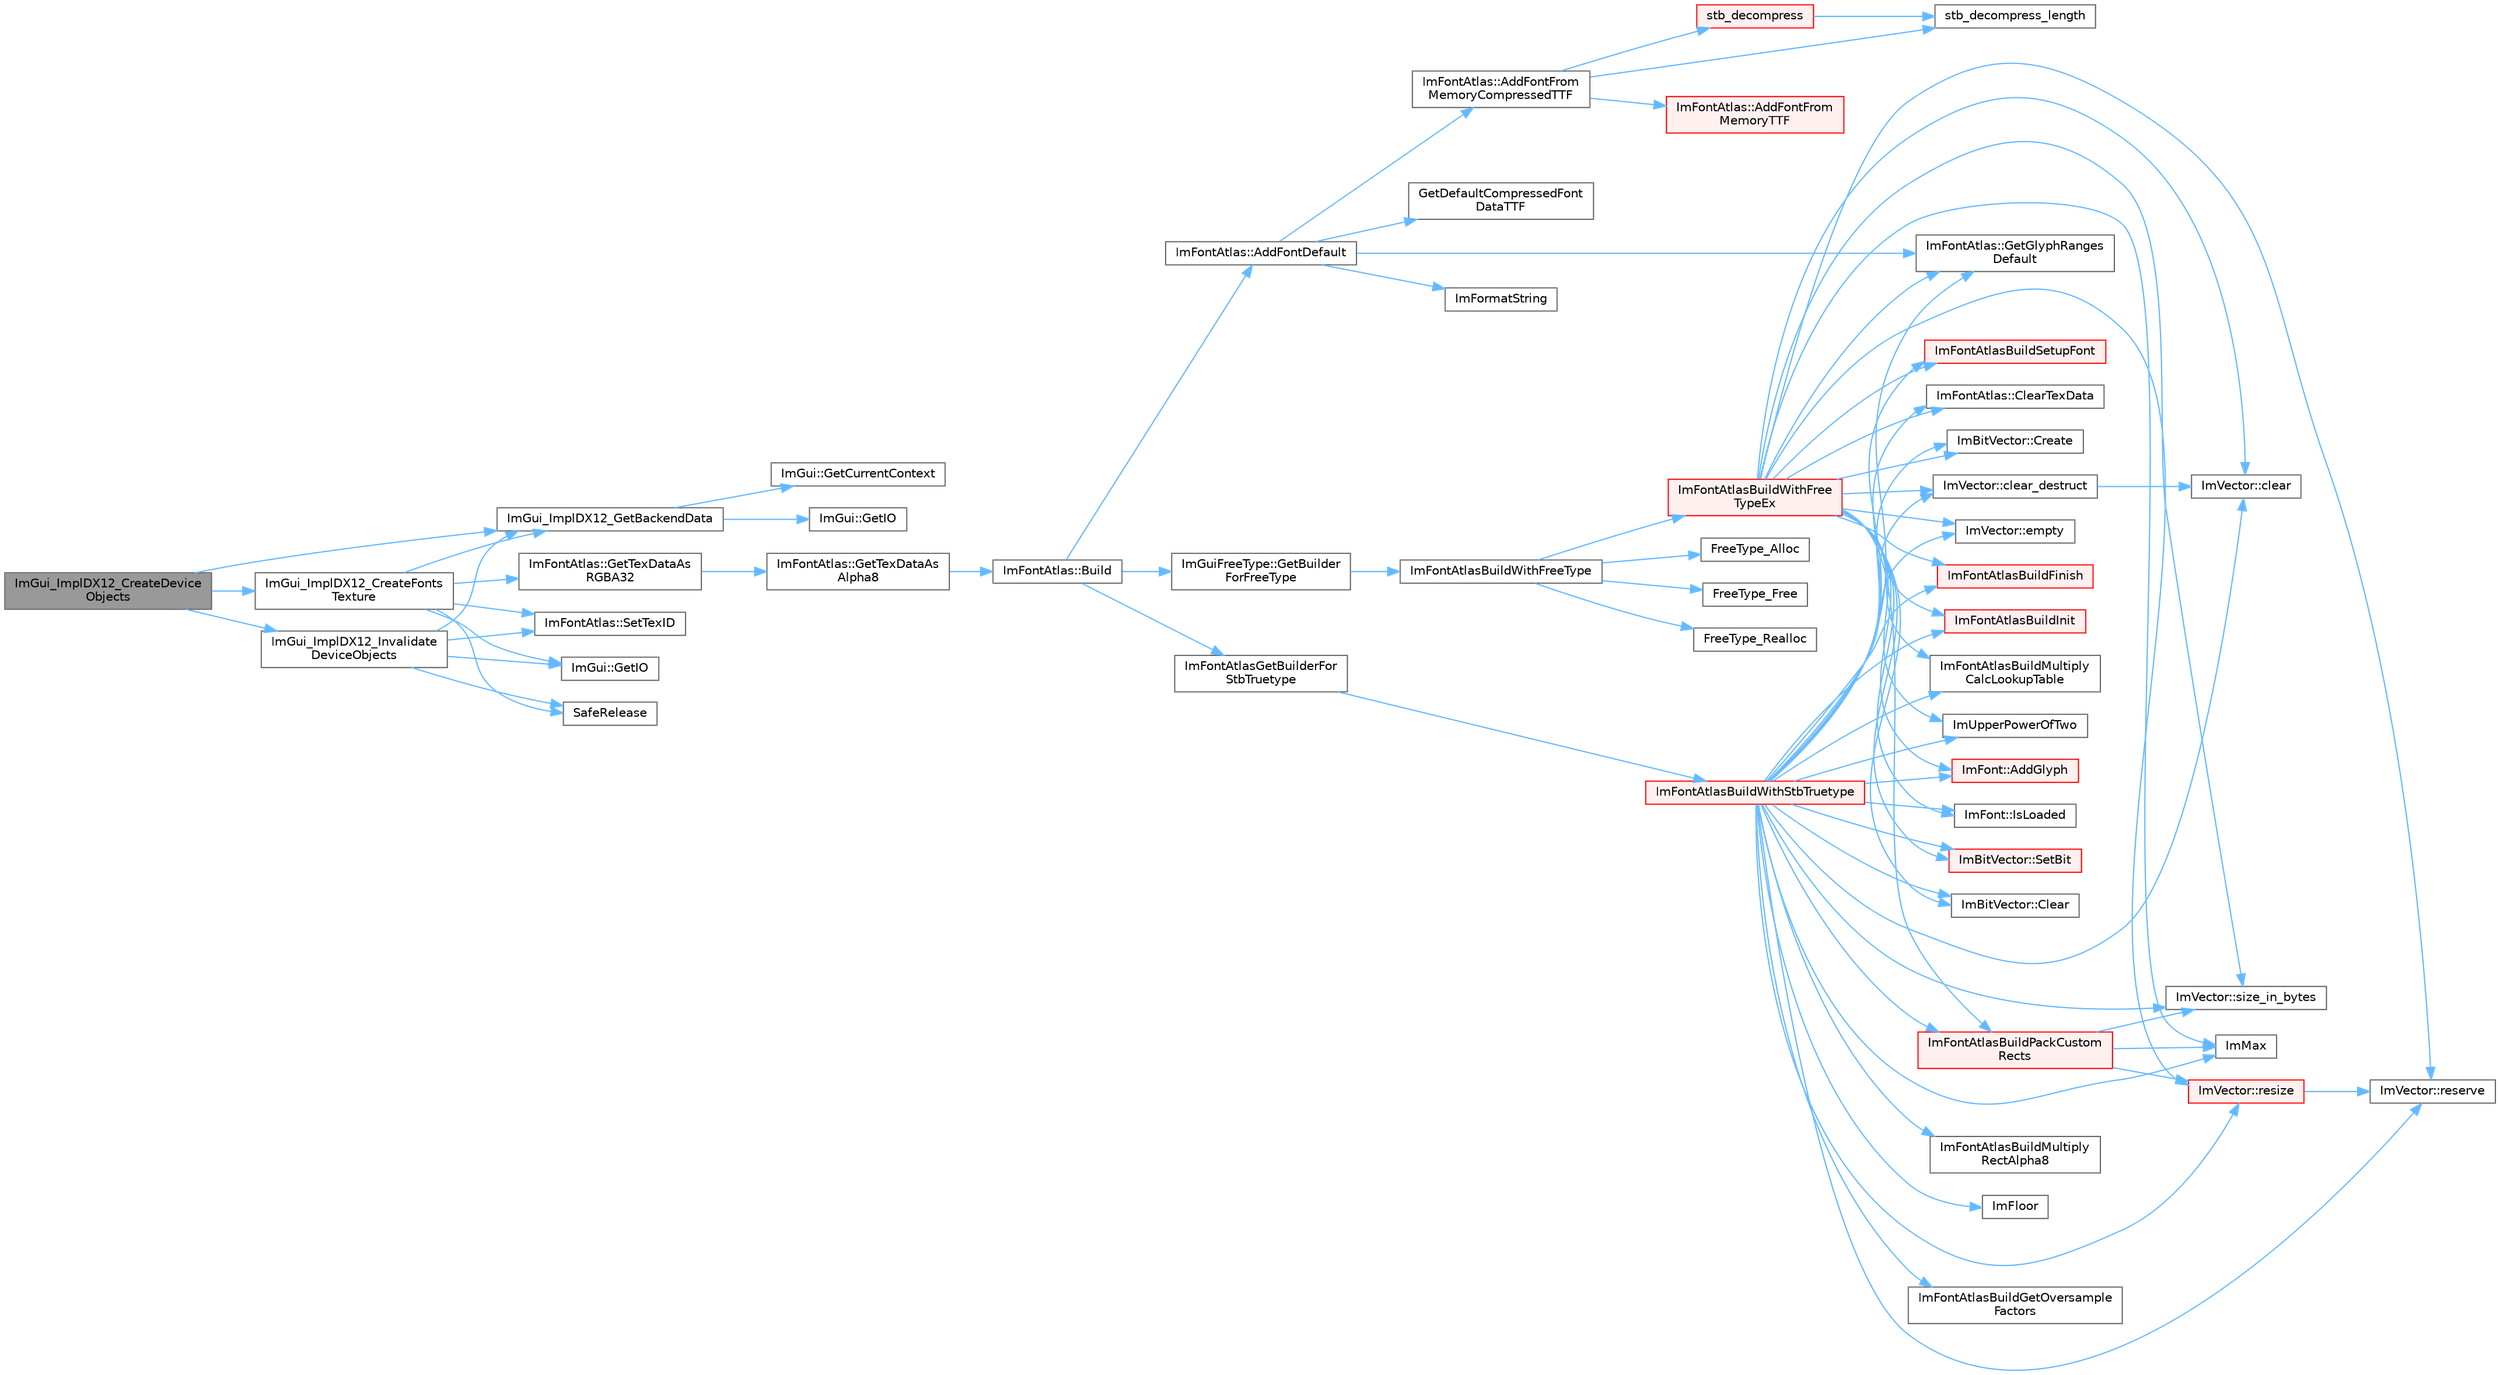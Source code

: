 digraph "ImGui_ImplDX12_CreateDeviceObjects"
{
 // LATEX_PDF_SIZE
  bgcolor="transparent";
  edge [fontname=Helvetica,fontsize=10,labelfontname=Helvetica,labelfontsize=10];
  node [fontname=Helvetica,fontsize=10,shape=box,height=0.2,width=0.4];
  rankdir="LR";
  Node1 [id="Node000001",label="ImGui_ImplDX12_CreateDevice\lObjects",height=0.2,width=0.4,color="gray40", fillcolor="grey60", style="filled", fontcolor="black",tooltip=" "];
  Node1 -> Node2 [id="edge82_Node000001_Node000002",color="steelblue1",style="solid",tooltip=" "];
  Node2 [id="Node000002",label="ImGui_ImplDX12_CreateFonts\lTexture",height=0.2,width=0.4,color="grey40", fillcolor="white", style="filled",URL="$imgui__impl__dx12_8cpp.html#a319088f79d43ba230869d9ce33ecee12",tooltip=" "];
  Node2 -> Node3 [id="edge83_Node000002_Node000003",color="steelblue1",style="solid",tooltip=" "];
  Node3 [id="Node000003",label="ImGui::GetIO",height=0.2,width=0.4,color="grey40", fillcolor="white", style="filled",URL="$namespace_im_gui.html#a3179e560812f878f3961ce803a5d9302",tooltip=" "];
  Node2 -> Node4 [id="edge84_Node000002_Node000004",color="steelblue1",style="solid",tooltip=" "];
  Node4 [id="Node000004",label="ImFontAtlas::GetTexDataAs\lRGBA32",height=0.2,width=0.4,color="grey40", fillcolor="white", style="filled",URL="$struct_im_font_atlas.html#a8abb0c4e67ebb38249d4df71218c4eec",tooltip=" "];
  Node4 -> Node5 [id="edge85_Node000004_Node000005",color="steelblue1",style="solid",tooltip=" "];
  Node5 [id="Node000005",label="ImFontAtlas::GetTexDataAs\lAlpha8",height=0.2,width=0.4,color="grey40", fillcolor="white", style="filled",URL="$struct_im_font_atlas.html#aeff1a1044a1ab68d8f27bb2819cd9f44",tooltip=" "];
  Node5 -> Node6 [id="edge86_Node000005_Node000006",color="steelblue1",style="solid",tooltip=" "];
  Node6 [id="Node000006",label="ImFontAtlas::Build",height=0.2,width=0.4,color="grey40", fillcolor="white", style="filled",URL="$struct_im_font_atlas.html#a81e39e30dffa4dd7e458a53297451e27",tooltip=" "];
  Node6 -> Node7 [id="edge87_Node000006_Node000007",color="steelblue1",style="solid",tooltip=" "];
  Node7 [id="Node000007",label="ImFontAtlas::AddFontDefault",height=0.2,width=0.4,color="grey40", fillcolor="white", style="filled",URL="$struct_im_font_atlas.html#a9d2b4a94579bf603a0d2662cd8348cbd",tooltip=" "];
  Node7 -> Node8 [id="edge88_Node000007_Node000008",color="steelblue1",style="solid",tooltip=" "];
  Node8 [id="Node000008",label="ImFontAtlas::AddFontFrom\lMemoryCompressedTTF",height=0.2,width=0.4,color="grey40", fillcolor="white", style="filled",URL="$struct_im_font_atlas.html#a478ffa07777bf990ade02889e15a21ab",tooltip=" "];
  Node8 -> Node9 [id="edge89_Node000008_Node000009",color="steelblue1",style="solid",tooltip=" "];
  Node9 [id="Node000009",label="ImFontAtlas::AddFontFrom\lMemoryTTF",height=0.2,width=0.4,color="red", fillcolor="#FFF0F0", style="filled",URL="$struct_im_font_atlas.html#a95eec9b791e9c509180030f8176406ff",tooltip=" "];
  Node8 -> Node14 [id="edge90_Node000008_Node000014",color="steelblue1",style="solid",tooltip=" "];
  Node14 [id="Node000014",label="stb_decompress",height=0.2,width=0.4,color="red", fillcolor="#FFF0F0", style="filled",URL="$imgui__draw_8cpp.html#a23f899d930c93d351569ee83cf920570",tooltip=" "];
  Node14 -> Node16 [id="edge91_Node000014_Node000016",color="steelblue1",style="solid",tooltip=" "];
  Node16 [id="Node000016",label="stb_decompress_length",height=0.2,width=0.4,color="grey40", fillcolor="white", style="filled",URL="$imgui__draw_8cpp.html#a5a5301def23b33e2156ac79a8b65c69b",tooltip=" "];
  Node8 -> Node16 [id="edge92_Node000008_Node000016",color="steelblue1",style="solid",tooltip=" "];
  Node7 -> Node20 [id="edge93_Node000007_Node000020",color="steelblue1",style="solid",tooltip=" "];
  Node20 [id="Node000020",label="GetDefaultCompressedFont\lDataTTF",height=0.2,width=0.4,color="grey40", fillcolor="white", style="filled",URL="$imgui__draw_8cpp.html#abc3b462ef2c5ef511d4f7231e3d9b853",tooltip=" "];
  Node7 -> Node21 [id="edge94_Node000007_Node000021",color="steelblue1",style="solid",tooltip=" "];
  Node21 [id="Node000021",label="ImFontAtlas::GetGlyphRanges\lDefault",height=0.2,width=0.4,color="grey40", fillcolor="white", style="filled",URL="$struct_im_font_atlas.html#adec0df140eb1dc01c2a22a5253d62820",tooltip=" "];
  Node7 -> Node22 [id="edge95_Node000007_Node000022",color="steelblue1",style="solid",tooltip=" "];
  Node22 [id="Node000022",label="ImFormatString",height=0.2,width=0.4,color="grey40", fillcolor="white", style="filled",URL="$imgui_8cpp.html#a75ccaf7d676b1f567ba888ae42ac3809",tooltip=" "];
  Node6 -> Node23 [id="edge96_Node000006_Node000023",color="steelblue1",style="solid",tooltip=" "];
  Node23 [id="Node000023",label="ImGuiFreeType::GetBuilder\lForFreeType",height=0.2,width=0.4,color="grey40", fillcolor="white", style="filled",URL="$namespace_im_gui_free_type.html#ad0ba08f92f212ec5da9dd7a2872e0ae3",tooltip=" "];
  Node23 -> Node24 [id="edge97_Node000023_Node000024",color="steelblue1",style="solid",tooltip=" "];
  Node24 [id="Node000024",label="ImFontAtlasBuildWithFreeType",height=0.2,width=0.4,color="grey40", fillcolor="white", style="filled",URL="$imgui__freetype_8cpp.html#a59c51a543162f6d8a70c66e526f2f5fe",tooltip=" "];
  Node24 -> Node25 [id="edge98_Node000024_Node000025",color="steelblue1",style="solid",tooltip=" "];
  Node25 [id="Node000025",label="FreeType_Alloc",height=0.2,width=0.4,color="grey40", fillcolor="white", style="filled",URL="$imgui__freetype_8cpp.html#a6a98733a4a93bb0b2a6cc6c1d1c0637c",tooltip=" "];
  Node24 -> Node26 [id="edge99_Node000024_Node000026",color="steelblue1",style="solid",tooltip=" "];
  Node26 [id="Node000026",label="FreeType_Free",height=0.2,width=0.4,color="grey40", fillcolor="white", style="filled",URL="$imgui__freetype_8cpp.html#abc3aa644b842c8087c6a785b59fcf5e6",tooltip=" "];
  Node24 -> Node27 [id="edge100_Node000024_Node000027",color="steelblue1",style="solid",tooltip=" "];
  Node27 [id="Node000027",label="FreeType_Realloc",height=0.2,width=0.4,color="grey40", fillcolor="white", style="filled",URL="$imgui__freetype_8cpp.html#afb83eb710c8c6c48c842184d2b43bd72",tooltip=" "];
  Node24 -> Node28 [id="edge101_Node000024_Node000028",color="steelblue1",style="solid",tooltip=" "];
  Node28 [id="Node000028",label="ImFontAtlasBuildWithFree\lTypeEx",height=0.2,width=0.4,color="red", fillcolor="#FFF0F0", style="filled",URL="$imgui__freetype_8cpp.html#af965b039f4cb8ad8bcdc5a1981ac5d81",tooltip=" "];
  Node28 -> Node29 [id="edge102_Node000028_Node000029",color="steelblue1",style="solid",tooltip=" "];
  Node29 [id="Node000029",label="ImFont::AddGlyph",height=0.2,width=0.4,color="red", fillcolor="#FFF0F0", style="filled",URL="$struct_im_font.html#a1badad96fa8d41b4754fc7bdb826e6b2",tooltip=" "];
  Node28 -> Node33 [id="edge103_Node000028_Node000033",color="steelblue1",style="solid",tooltip=" "];
  Node33 [id="Node000033",label="ImBitVector::Clear",height=0.2,width=0.4,color="grey40", fillcolor="white", style="filled",URL="$struct_im_bit_vector.html#a6486ac9a357400a42af07909f937a659",tooltip=" "];
  Node28 -> Node34 [id="edge104_Node000028_Node000034",color="steelblue1",style="solid",tooltip=" "];
  Node34 [id="Node000034",label="ImVector::clear",height=0.2,width=0.4,color="grey40", fillcolor="white", style="filled",URL="$struct_im_vector.html#ae2d401b4ec5f1113cdb8edb5a61a38f7",tooltip=" "];
  Node28 -> Node35 [id="edge105_Node000028_Node000035",color="steelblue1",style="solid",tooltip=" "];
  Node35 [id="Node000035",label="ImVector::clear_destruct",height=0.2,width=0.4,color="grey40", fillcolor="white", style="filled",URL="$struct_im_vector.html#ac1ed34eac753156e87e8a92f78dbbe3f",tooltip=" "];
  Node35 -> Node34 [id="edge106_Node000035_Node000034",color="steelblue1",style="solid",tooltip=" "];
  Node28 -> Node11 [id="edge107_Node000028_Node000011",color="steelblue1",style="solid",tooltip=" "];
  Node11 [id="Node000011",label="ImFontAtlas::ClearTexData",height=0.2,width=0.4,color="grey40", fillcolor="white", style="filled",URL="$struct_im_font_atlas.html#a3ede4bd513bec044c77ac392ad9c6e86",tooltip=" "];
  Node28 -> Node36 [id="edge108_Node000028_Node000036",color="steelblue1",style="solid",tooltip=" "];
  Node36 [id="Node000036",label="ImBitVector::Create",height=0.2,width=0.4,color="grey40", fillcolor="white", style="filled",URL="$struct_im_bit_vector.html#a2e25a0809000ad27bfc3fb89f3d04829",tooltip=" "];
  Node28 -> Node37 [id="edge109_Node000028_Node000037",color="steelblue1",style="solid",tooltip=" "];
  Node37 [id="Node000037",label="ImVector::empty",height=0.2,width=0.4,color="grey40", fillcolor="white", style="filled",URL="$struct_im_vector.html#aa53e48a5272f4bad1099368769514ff1",tooltip=" "];
  Node28 -> Node21 [id="edge110_Node000028_Node000021",color="steelblue1",style="solid",tooltip=" "];
  Node28 -> Node39 [id="edge111_Node000028_Node000039",color="steelblue1",style="solid",tooltip=" "];
  Node39 [id="Node000039",label="ImFontAtlasBuildFinish",height=0.2,width=0.4,color="red", fillcolor="#FFF0F0", style="filled",URL="$imgui__draw_8cpp.html#adbf0ee92b3ac86e30b9e81f552d15d37",tooltip=" "];
  Node28 -> Node53 [id="edge112_Node000028_Node000053",color="steelblue1",style="solid",tooltip=" "];
  Node53 [id="Node000053",label="ImFontAtlasBuildInit",height=0.2,width=0.4,color="red", fillcolor="#FFF0F0", style="filled",URL="$imgui__draw_8cpp.html#ac050ff181df43cec0b63d834b6039c3f",tooltip=" "];
  Node28 -> Node55 [id="edge113_Node000028_Node000055",color="steelblue1",style="solid",tooltip=" "];
  Node55 [id="Node000055",label="ImFontAtlasBuildMultiply\lCalcLookupTable",height=0.2,width=0.4,color="grey40", fillcolor="white", style="filled",URL="$imgui__draw_8cpp.html#a8d5f3a053aae34ac7b93e39cb9096d06",tooltip=" "];
  Node28 -> Node56 [id="edge114_Node000028_Node000056",color="steelblue1",style="solid",tooltip=" "];
  Node56 [id="Node000056",label="ImFontAtlasBuildPackCustom\lRects",height=0.2,width=0.4,color="red", fillcolor="#FFF0F0", style="filled",URL="$imgui__draw_8cpp.html#add0fcd1708ca3540688d8277fc01bf3f",tooltip=" "];
  Node56 -> Node45 [id="edge115_Node000056_Node000045",color="steelblue1",style="solid",tooltip=" "];
  Node45 [id="Node000045",label="ImMax",height=0.2,width=0.4,color="grey40", fillcolor="white", style="filled",URL="$imgui__internal_8h.html#a7667efd95147d0422f140917c71a9226",tooltip=" "];
  Node56 -> Node57 [id="edge116_Node000056_Node000057",color="steelblue1",style="solid",tooltip=" "];
  Node57 [id="Node000057",label="ImVector::resize",height=0.2,width=0.4,color="red", fillcolor="#FFF0F0", style="filled",URL="$struct_im_vector.html#ac371dd62e56ae486b1a5038cf07eee56",tooltip=" "];
  Node57 -> Node59 [id="edge117_Node000057_Node000059",color="steelblue1",style="solid",tooltip=" "];
  Node59 [id="Node000059",label="ImVector::reserve",height=0.2,width=0.4,color="grey40", fillcolor="white", style="filled",URL="$struct_im_vector.html#a0f14f5736c3372157856eebb67123b75",tooltip=" "];
  Node56 -> Node60 [id="edge118_Node000056_Node000060",color="steelblue1",style="solid",tooltip=" "];
  Node60 [id="Node000060",label="ImVector::size_in_bytes",height=0.2,width=0.4,color="grey40", fillcolor="white", style="filled",URL="$struct_im_vector.html#ade9f2e937e47b0e0f9970dcfba038204",tooltip=" "];
  Node28 -> Node62 [id="edge119_Node000028_Node000062",color="steelblue1",style="solid",tooltip=" "];
  Node62 [id="Node000062",label="ImFontAtlasBuildSetupFont",height=0.2,width=0.4,color="red", fillcolor="#FFF0F0", style="filled",URL="$imgui__draw_8cpp.html#a4bea0932904c84de73237df3f1f76bdd",tooltip=" "];
  Node28 -> Node45 [id="edge120_Node000028_Node000045",color="steelblue1",style="solid",tooltip=" "];
  Node28 -> Node64 [id="edge121_Node000028_Node000064",color="steelblue1",style="solid",tooltip=" "];
  Node64 [id="Node000064",label="ImUpperPowerOfTwo",height=0.2,width=0.4,color="grey40", fillcolor="white", style="filled",URL="$imgui__internal_8h.html#adae096c61c812293ec61ac541c146674",tooltip=" "];
  Node28 -> Node65 [id="edge122_Node000028_Node000065",color="steelblue1",style="solid",tooltip=" "];
  Node65 [id="Node000065",label="ImFont::IsLoaded",height=0.2,width=0.4,color="grey40", fillcolor="white", style="filled",URL="$struct_im_font.html#a97dafa61cc94e84be396d69b0d42b1ce",tooltip=" "];
  Node28 -> Node59 [id="edge123_Node000028_Node000059",color="steelblue1",style="solid",tooltip=" "];
  Node28 -> Node57 [id="edge124_Node000028_Node000057",color="steelblue1",style="solid",tooltip=" "];
  Node28 -> Node67 [id="edge125_Node000028_Node000067",color="steelblue1",style="solid",tooltip=" "];
  Node67 [id="Node000067",label="ImBitVector::SetBit",height=0.2,width=0.4,color="red", fillcolor="#FFF0F0", style="filled",URL="$struct_im_bit_vector.html#afab0abbd320b1f33d1988760be7cd39b",tooltip=" "];
  Node28 -> Node60 [id="edge126_Node000028_Node000060",color="steelblue1",style="solid",tooltip=" "];
  Node6 -> Node71 [id="edge127_Node000006_Node000071",color="steelblue1",style="solid",tooltip=" "];
  Node71 [id="Node000071",label="ImFontAtlasGetBuilderFor\lStbTruetype",height=0.2,width=0.4,color="grey40", fillcolor="white", style="filled",URL="$imgui__draw_8cpp.html#a4c276d0224ef420d570c9485c4c76a19",tooltip=" "];
  Node71 -> Node72 [id="edge128_Node000071_Node000072",color="steelblue1",style="solid",tooltip=" "];
  Node72 [id="Node000072",label="ImFontAtlasBuildWithStbTruetype",height=0.2,width=0.4,color="red", fillcolor="#FFF0F0", style="filled",URL="$imgui__draw_8cpp.html#a2f785bd6dd330af7a832589fa24f303a",tooltip=" "];
  Node72 -> Node29 [id="edge129_Node000072_Node000029",color="steelblue1",style="solid",tooltip=" "];
  Node72 -> Node33 [id="edge130_Node000072_Node000033",color="steelblue1",style="solid",tooltip=" "];
  Node72 -> Node34 [id="edge131_Node000072_Node000034",color="steelblue1",style="solid",tooltip=" "];
  Node72 -> Node35 [id="edge132_Node000072_Node000035",color="steelblue1",style="solid",tooltip=" "];
  Node72 -> Node11 [id="edge133_Node000072_Node000011",color="steelblue1",style="solid",tooltip=" "];
  Node72 -> Node36 [id="edge134_Node000072_Node000036",color="steelblue1",style="solid",tooltip=" "];
  Node72 -> Node37 [id="edge135_Node000072_Node000037",color="steelblue1",style="solid",tooltip=" "];
  Node72 -> Node21 [id="edge136_Node000072_Node000021",color="steelblue1",style="solid",tooltip=" "];
  Node72 -> Node73 [id="edge137_Node000072_Node000073",color="steelblue1",style="solid",tooltip=" "];
  Node73 [id="Node000073",label="ImFloor",height=0.2,width=0.4,color="grey40", fillcolor="white", style="filled",URL="$imgui__internal_8h.html#a51a84b6be21807818b857a8565d97912",tooltip=" "];
  Node72 -> Node39 [id="edge138_Node000072_Node000039",color="steelblue1",style="solid",tooltip=" "];
  Node72 -> Node74 [id="edge139_Node000072_Node000074",color="steelblue1",style="solid",tooltip=" "];
  Node74 [id="Node000074",label="ImFontAtlasBuildGetOversample\lFactors",height=0.2,width=0.4,color="grey40", fillcolor="white", style="filled",URL="$imgui__draw_8cpp.html#aa1efcf4c3caa22137e6a7d548435af5a",tooltip=" "];
  Node72 -> Node53 [id="edge140_Node000072_Node000053",color="steelblue1",style="solid",tooltip=" "];
  Node72 -> Node55 [id="edge141_Node000072_Node000055",color="steelblue1",style="solid",tooltip=" "];
  Node72 -> Node75 [id="edge142_Node000072_Node000075",color="steelblue1",style="solid",tooltip=" "];
  Node75 [id="Node000075",label="ImFontAtlasBuildMultiply\lRectAlpha8",height=0.2,width=0.4,color="grey40", fillcolor="white", style="filled",URL="$imgui__draw_8cpp.html#a8dc3feae771599949b33712b520e9060",tooltip=" "];
  Node72 -> Node56 [id="edge143_Node000072_Node000056",color="steelblue1",style="solid",tooltip=" "];
  Node72 -> Node62 [id="edge144_Node000072_Node000062",color="steelblue1",style="solid",tooltip=" "];
  Node72 -> Node45 [id="edge145_Node000072_Node000045",color="steelblue1",style="solid",tooltip=" "];
  Node72 -> Node64 [id="edge146_Node000072_Node000064",color="steelblue1",style="solid",tooltip=" "];
  Node72 -> Node65 [id="edge147_Node000072_Node000065",color="steelblue1",style="solid",tooltip=" "];
  Node72 -> Node59 [id="edge148_Node000072_Node000059",color="steelblue1",style="solid",tooltip=" "];
  Node72 -> Node57 [id="edge149_Node000072_Node000057",color="steelblue1",style="solid",tooltip=" "];
  Node72 -> Node67 [id="edge150_Node000072_Node000067",color="steelblue1",style="solid",tooltip=" "];
  Node72 -> Node60 [id="edge151_Node000072_Node000060",color="steelblue1",style="solid",tooltip=" "];
  Node2 -> Node88 [id="edge152_Node000002_Node000088",color="steelblue1",style="solid",tooltip=" "];
  Node88 [id="Node000088",label="ImGui_ImplDX12_GetBackendData",height=0.2,width=0.4,color="grey40", fillcolor="white", style="filled",URL="$imgui__impl__dx12_8cpp.html#a14167df5e99c1e9c9e305aedc82599f2",tooltip=" "];
  Node88 -> Node89 [id="edge153_Node000088_Node000089",color="steelblue1",style="solid",tooltip=" "];
  Node89 [id="Node000089",label="ImGui::GetCurrentContext",height=0.2,width=0.4,color="grey40", fillcolor="white", style="filled",URL="$namespace_im_gui.html#af557a6de5538099a0f6047eb994bbf42",tooltip=" "];
  Node88 -> Node90 [id="edge154_Node000088_Node000090",color="steelblue1",style="solid",tooltip=" "];
  Node90 [id="Node000090",label="ImGui::GetIO",height=0.2,width=0.4,color="grey40", fillcolor="white", style="filled",URL="$namespace_im_gui.html#a7dea7d0530868f078324f14a308f0c3c",tooltip=" "];
  Node2 -> Node91 [id="edge155_Node000002_Node000091",color="steelblue1",style="solid",tooltip=" "];
  Node91 [id="Node000091",label="SafeRelease",height=0.2,width=0.4,color="grey40", fillcolor="white", style="filled",URL="$imgui__impl__dx12_8cpp.html#a1b7b2cbda67e86c4835baedc87d17f7b",tooltip=" "];
  Node2 -> Node92 [id="edge156_Node000002_Node000092",color="steelblue1",style="solid",tooltip=" "];
  Node92 [id="Node000092",label="ImFontAtlas::SetTexID",height=0.2,width=0.4,color="grey40", fillcolor="white", style="filled",URL="$struct_im_font_atlas.html#a96ffd1956c11dac4f79b43c095828445",tooltip=" "];
  Node1 -> Node88 [id="edge157_Node000001_Node000088",color="steelblue1",style="solid",tooltip=" "];
  Node1 -> Node93 [id="edge158_Node000001_Node000093",color="steelblue1",style="solid",tooltip=" "];
  Node93 [id="Node000093",label="ImGui_ImplDX12_Invalidate\lDeviceObjects",height=0.2,width=0.4,color="grey40", fillcolor="white", style="filled",URL="$imgui__impl__dx12_8cpp.html#af97805bc6088d9f57e53e90df5a69176",tooltip=" "];
  Node93 -> Node3 [id="edge159_Node000093_Node000003",color="steelblue1",style="solid",tooltip=" "];
  Node93 -> Node88 [id="edge160_Node000093_Node000088",color="steelblue1",style="solid",tooltip=" "];
  Node93 -> Node91 [id="edge161_Node000093_Node000091",color="steelblue1",style="solid",tooltip=" "];
  Node93 -> Node92 [id="edge162_Node000093_Node000092",color="steelblue1",style="solid",tooltip=" "];
}
